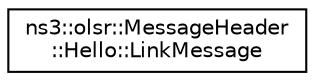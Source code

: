 digraph "Graphical Class Hierarchy"
{
 // LATEX_PDF_SIZE
  edge [fontname="Helvetica",fontsize="10",labelfontname="Helvetica",labelfontsize="10"];
  node [fontname="Helvetica",fontsize="10",shape=record];
  rankdir="LR";
  Node0 [label="ns3::olsr::MessageHeader\l::Hello::LinkMessage",height=0.2,width=0.4,color="black", fillcolor="white", style="filled",URL="$structns3_1_1olsr_1_1_message_header_1_1_hello_1_1_link_message.html",tooltip="Link message item."];
}
